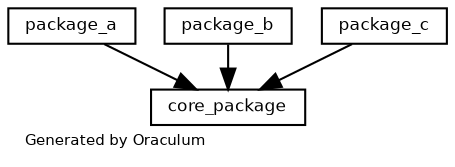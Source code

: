 digraph dependencies {

   graph [
      label="Generated by Oraculum"
      labeljust=l
      nodesep=0.2
      ranksep=0.3
      fontname=Helvetica
      fontsize=7
   ];

   node [
      shape=rectangle
      height=0.2 
      fontname=Helvetica
      fontsize=8
   ];

   "package_a" -> "core_package"
   "package_b" -> "core_package"
   "package_c" -> "core_package"

   
}